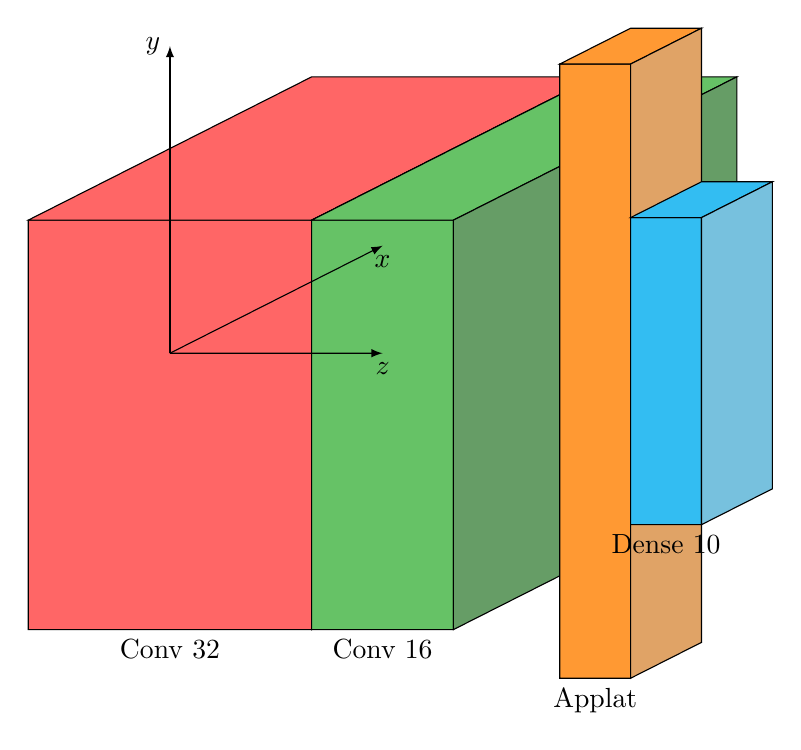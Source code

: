
\begin{tikzpicture}[yscale=1.3,xscale=0.9,yslant=.35,nodes={font=},z={([yslant=-.35]1,0)}]

% Convolution32
    \def\A{0}  % A, B, C position
    \def\B{0}  
    \def\C{0}   
    \def\X{4}  % X, Y, Z size
    \def\Y{4}
    \def\Z{4}
    \draw[thin,fill=red!60]  ($(\A,\B,\C) + (-\X/2,-\Y/2,0)$)  -- ++ (0,\Y,0) -- ++ (0,0,\Z) -- ++ (0,-\Y,0) -- cycle;
    \draw[thin,fill=red!60] ($(\A,\B,\C) + (-\X/2,\Y/2,0)$) to ++ (\X,0,0) -- ++ (0,0,\Z) -- ++ (-\X,0,0) -- cycle;
    \draw[thin,fill=red!60!black!70]  ($(\A,\B,\C) + (-\X/2,-\Y/2,\Z)$)  -- ++ (0,\Y,0) --++ (\X,0,0) --++ (0,-\Y,0) -- cycle;
   \node[below] at ($(\A-\X/2,\B-\Y/2,\C+\Z/2)$) {Conv 32};

% Convolution16
    \def\A{0}  % A, B, C position
    \def\B{0}  
    \def\C{4}   
    \def\X{4}  % X, Y, Z size
    \def\Y{4}
    \def\Z{2}
    \draw[thin,fill=green!60!black!60]  ($(\A,\B,\C) + (-\X/2,-\Y/2,0)$)  -- ++ (0,\Y,0) -- ++ (0,0,\Z) -- ++ (0,-\Y,0) -- cycle;
    \draw[thin,fill=green!60!black!60] ($(\A,\B,\C) + (-\X/2,\Y/2,0)$) to ++ (\X,0,0) -- ++ (0,0,\Z) -- ++ (-\X,0,0) -- cycle;
    \draw[thin,fill=green!60!black!60!black!60]  ($(\A,\B,\C) + (-\X/2,-\Y/2,\Z)$)  -- ++ (0,\Y,0) --++ (\X,0,0) --++ (0,-\Y,0) -- cycle;
   \node[below] at ($(\A-\X/2,\B-\Y/2,\C+\Z/2)$) {Conv 16};

% Applatissement
    \def\A{0}  % A, B, C position
    \def\B{0}  
    \def\C{6}   
    \def\X{1}  % X, Y, Z size
    \def\Y{6}
    \def\Z{1}
    \draw[thin,fill=orange!80]  ($(\A,\B,\C) + (-\X/2,-\Y/2,0)$)  -- ++ (0,\Y,0) -- ++ (0,0,\Z) -- ++ (0,-\Y,0) -- cycle;
    \draw[thin,fill=orange!80] ($(\A,\B,\C) + (-\X/2,\Y/2,0)$) to ++ (\X,0,0) -- ++ (0,0,\Z) -- ++ (-\X,0,0) -- cycle;
    \draw[thin,fill=orange!80!black!60]  ($(\A,\B,\C) + (-\X/2,-\Y/2,\Z)$)  -- ++ (0,\Y,0) --++ (\X,0,0) --++ (0,-\Y,0) -- cycle;
   \node[below] at ($(\A-\X/2,\B-\Y/2,\C+\Z/2)$) {Applat};

% Dense 10
    \def\A{0}  % A, B, C position
    \def\B{0}  
    \def\C{7}   
    \def\X{1}  % X, Y, Z size
    \def\Y{3}
    \def\Z{1}
    \draw[thin,fill=cyan!80]  ($(\A,\B,\C) + (-\X/2,-\Y/2,0)$)  -- ++ (0,\Y,0) -- ++ (0,0,\Z) -- ++ (0,-\Y,0) -- cycle;
    \draw[thin,fill=cyan!80] ($(\A,\B,\C) + (-\X/2,\Y/2,0)$) to ++ (\X,0,0) -- ++ (0,0,\Z) -- ++ (-\X,0,0) -- cycle;
    \draw[thin,fill=cyan!80!black!60]  ($(\A,\B,\C) + (-\X/2,-\Y/2,\Z)$)  -- ++ (0,\Y,0) --++ (\X,0,0) --++ (0,-\Y,0) -- cycle;
   \node[below] at ($(\A-\X/2,\B-\Y/2,\C+\Z/2)$) {Dense 10};


\draw[-latex] (0,0,0) -- (3,0,0) node[below]{$x$};
\draw[-latex] (0,0,0) -- (0,3,0) node[left]{$y$};
\draw[-latex] (0,0,0) -- (0,0,3) node[below]{$z$};
\end{tikzpicture}
